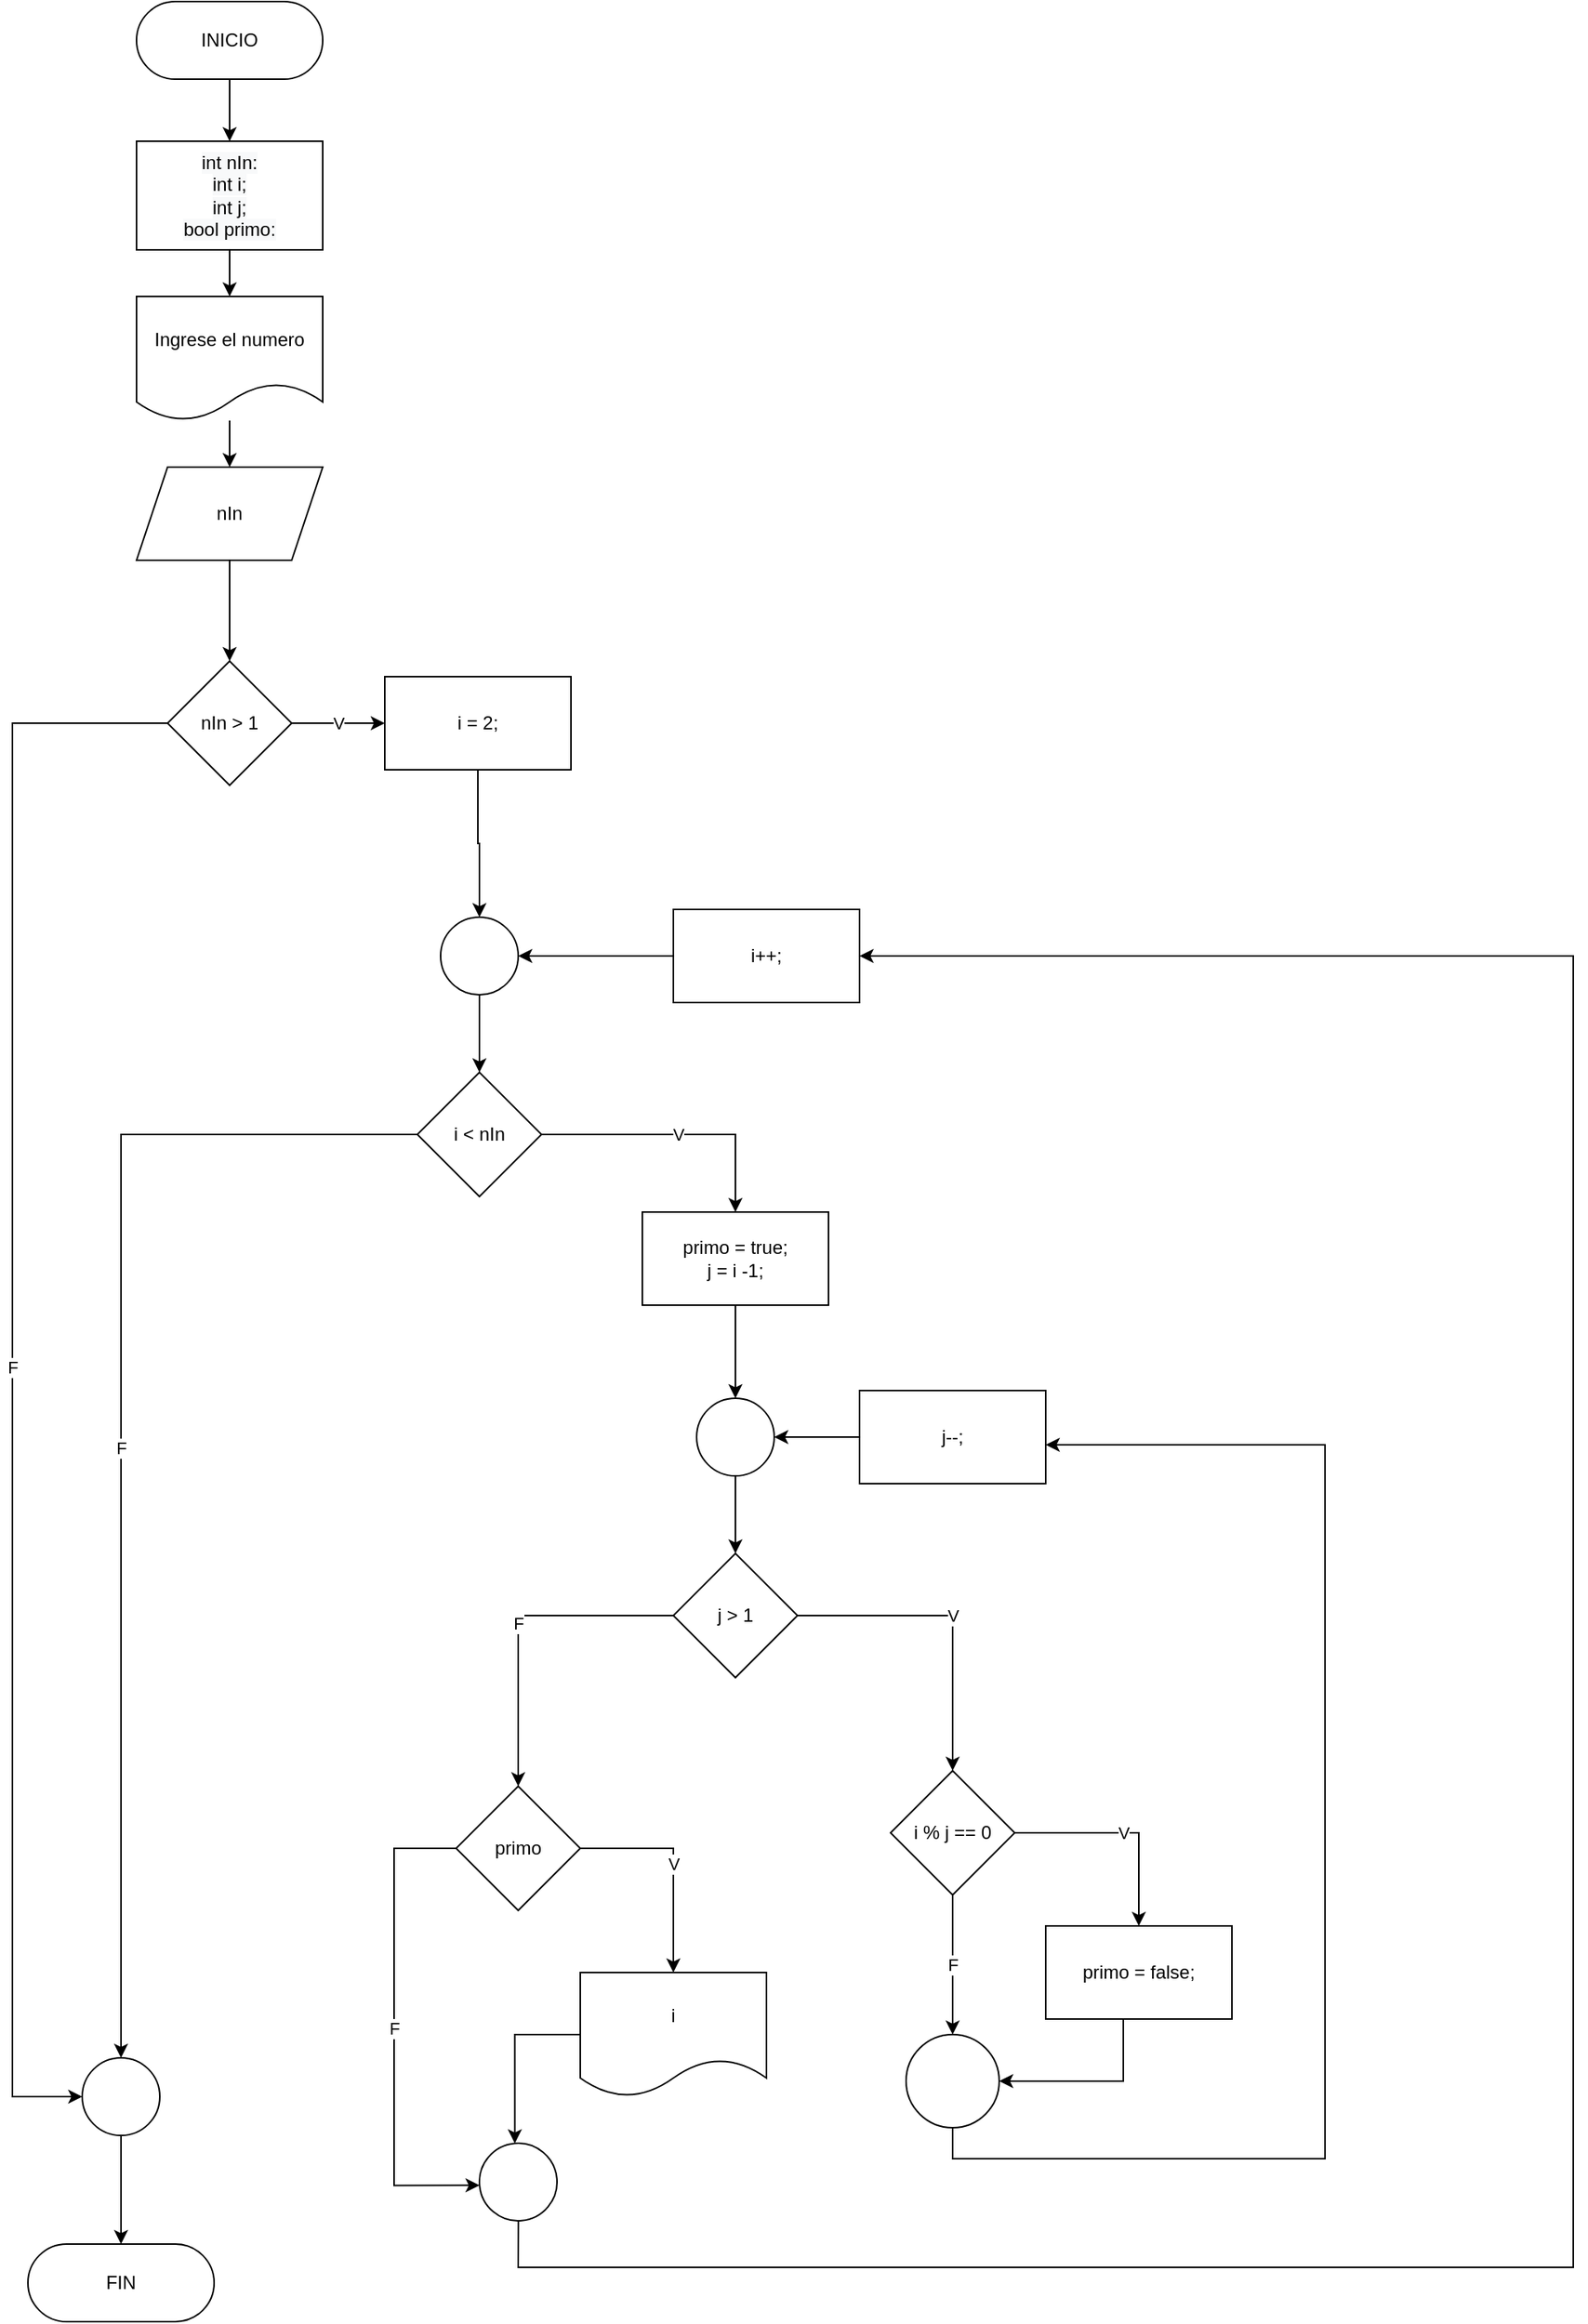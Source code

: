 <mxfile version="20.2.3" type="github">
  <diagram id="C5RBs43oDa-KdzZeNtuy" name="Page-1">
    <mxGraphModel dx="911" dy="2138" grid="1" gridSize="10" guides="1" tooltips="1" connect="1" arrows="1" fold="1" page="1" pageScale="1" pageWidth="827" pageHeight="1169" math="0" shadow="0">
      <root>
        <mxCell id="WIyWlLk6GJQsqaUBKTNV-0" />
        <mxCell id="WIyWlLk6GJQsqaUBKTNV-1" parent="WIyWlLk6GJQsqaUBKTNV-0" />
        <mxCell id="NQxivJpAGzLJCrJvYaJI-0" style="edgeStyle=orthogonalEdgeStyle;rounded=0;orthogonalLoop=1;jettySize=auto;html=1;" edge="1" parent="WIyWlLk6GJQsqaUBKTNV-1" source="NQxivJpAGzLJCrJvYaJI-1" target="NQxivJpAGzLJCrJvYaJI-6">
          <mxGeometry relative="1" as="geometry" />
        </mxCell>
        <mxCell id="NQxivJpAGzLJCrJvYaJI-1" value="INICIO" style="rounded=1;whiteSpace=wrap;html=1;arcSize=50;" vertex="1" parent="WIyWlLk6GJQsqaUBKTNV-1">
          <mxGeometry x="1000" y="-1155" width="120" height="50" as="geometry" />
        </mxCell>
        <mxCell id="NQxivJpAGzLJCrJvYaJI-3" style="edgeStyle=orthogonalEdgeStyle;rounded=0;orthogonalLoop=1;jettySize=auto;html=1;" edge="1" parent="WIyWlLk6GJQsqaUBKTNV-1" source="NQxivJpAGzLJCrJvYaJI-4" target="NQxivJpAGzLJCrJvYaJI-11">
          <mxGeometry relative="1" as="geometry" />
        </mxCell>
        <mxCell id="NQxivJpAGzLJCrJvYaJI-4" value="Ingrese el numero" style="shape=document;whiteSpace=wrap;html=1;boundedLbl=1;" vertex="1" parent="WIyWlLk6GJQsqaUBKTNV-1">
          <mxGeometry x="1000" y="-965" width="120" height="80" as="geometry" />
        </mxCell>
        <mxCell id="NQxivJpAGzLJCrJvYaJI-5" style="edgeStyle=orthogonalEdgeStyle;rounded=0;orthogonalLoop=1;jettySize=auto;html=1;" edge="1" parent="WIyWlLk6GJQsqaUBKTNV-1" source="NQxivJpAGzLJCrJvYaJI-6" target="NQxivJpAGzLJCrJvYaJI-4">
          <mxGeometry relative="1" as="geometry" />
        </mxCell>
        <mxCell id="NQxivJpAGzLJCrJvYaJI-6" value="&lt;span style=&quot;color: rgb(0, 0, 0); font-family: Helvetica; font-size: 12px; font-style: normal; font-variant-ligatures: normal; font-variant-caps: normal; font-weight: 400; letter-spacing: normal; orphans: 2; text-align: center; text-indent: 0px; text-transform: none; widows: 2; word-spacing: 0px; -webkit-text-stroke-width: 0px; background-color: rgb(248, 249, 250); text-decoration-thickness: initial; text-decoration-style: initial; text-decoration-color: initial; float: none; display: inline !important;&quot;&gt;int nIn:&lt;/span&gt;&lt;br style=&quot;color: rgb(0, 0, 0); font-family: Helvetica; font-size: 12px; font-style: normal; font-variant-ligatures: normal; font-variant-caps: normal; font-weight: 400; letter-spacing: normal; orphans: 2; text-align: center; text-indent: 0px; text-transform: none; widows: 2; word-spacing: 0px; -webkit-text-stroke-width: 0px; background-color: rgb(248, 249, 250); text-decoration-thickness: initial; text-decoration-style: initial; text-decoration-color: initial;&quot;&gt;&lt;span style=&quot;color: rgb(0, 0, 0); font-family: Helvetica; font-size: 12px; font-style: normal; font-variant-ligatures: normal; font-variant-caps: normal; font-weight: 400; letter-spacing: normal; orphans: 2; text-align: center; text-indent: 0px; text-transform: none; widows: 2; word-spacing: 0px; -webkit-text-stroke-width: 0px; background-color: rgb(248, 249, 250); text-decoration-thickness: initial; text-decoration-style: initial; text-decoration-color: initial; float: none; display: inline !important;&quot;&gt;int i;&lt;/span&gt;&lt;span style=&quot;color: rgb(0, 0, 0); font-family: Helvetica; font-size: 12px; font-style: normal; font-variant-ligatures: normal; font-variant-caps: normal; font-weight: 400; letter-spacing: normal; orphans: 2; text-align: center; text-indent: 0px; text-transform: none; widows: 2; word-spacing: 0px; -webkit-text-stroke-width: 0px; background-color: rgb(248, 249, 250); text-decoration-thickness: initial; text-decoration-style: initial; text-decoration-color: initial; float: none; display: inline !important;&quot;&gt;&lt;br&gt;int j;&lt;br&gt;bool primo:&lt;br&gt;&lt;/span&gt;" style="rounded=0;whiteSpace=wrap;html=1;" vertex="1" parent="WIyWlLk6GJQsqaUBKTNV-1">
          <mxGeometry x="1000" y="-1065" width="120" height="70" as="geometry" />
        </mxCell>
        <mxCell id="NQxivJpAGzLJCrJvYaJI-10" style="edgeStyle=orthogonalEdgeStyle;rounded=0;orthogonalLoop=1;jettySize=auto;html=1;entryX=0.5;entryY=0;entryDx=0;entryDy=0;" edge="1" parent="WIyWlLk6GJQsqaUBKTNV-1" source="NQxivJpAGzLJCrJvYaJI-11" target="NQxivJpAGzLJCrJvYaJI-50">
          <mxGeometry relative="1" as="geometry">
            <mxPoint x="1060" y="-735.0" as="targetPoint" />
          </mxGeometry>
        </mxCell>
        <mxCell id="NQxivJpAGzLJCrJvYaJI-11" value="nIn" style="shape=parallelogram;perimeter=parallelogramPerimeter;whiteSpace=wrap;html=1;fixedSize=1;" vertex="1" parent="WIyWlLk6GJQsqaUBKTNV-1">
          <mxGeometry x="1000" y="-855" width="120" height="60" as="geometry" />
        </mxCell>
        <mxCell id="NQxivJpAGzLJCrJvYaJI-55" value="V" style="edgeStyle=orthogonalEdgeStyle;rounded=0;orthogonalLoop=1;jettySize=auto;html=1;" edge="1" parent="WIyWlLk6GJQsqaUBKTNV-1" source="NQxivJpAGzLJCrJvYaJI-50" target="NQxivJpAGzLJCrJvYaJI-54">
          <mxGeometry relative="1" as="geometry" />
        </mxCell>
        <mxCell id="NQxivJpAGzLJCrJvYaJI-95" value="F" style="edgeStyle=orthogonalEdgeStyle;rounded=0;orthogonalLoop=1;jettySize=auto;html=1;entryX=0;entryY=0.5;entryDx=0;entryDy=0;" edge="1" parent="WIyWlLk6GJQsqaUBKTNV-1" source="NQxivJpAGzLJCrJvYaJI-50" target="NQxivJpAGzLJCrJvYaJI-92">
          <mxGeometry relative="1" as="geometry">
            <Array as="points">
              <mxPoint x="920" y="-690" />
              <mxPoint x="920" y="195" />
            </Array>
          </mxGeometry>
        </mxCell>
        <mxCell id="NQxivJpAGzLJCrJvYaJI-50" value="nIn &amp;gt; 1" style="rhombus;whiteSpace=wrap;html=1;" vertex="1" parent="WIyWlLk6GJQsqaUBKTNV-1">
          <mxGeometry x="1020" y="-730" width="80" height="80" as="geometry" />
        </mxCell>
        <mxCell id="NQxivJpAGzLJCrJvYaJI-56" style="edgeStyle=orthogonalEdgeStyle;rounded=0;orthogonalLoop=1;jettySize=auto;html=1;entryX=0.5;entryY=0;entryDx=0;entryDy=0;" edge="1" parent="WIyWlLk6GJQsqaUBKTNV-1" source="NQxivJpAGzLJCrJvYaJI-54" target="NQxivJpAGzLJCrJvYaJI-57">
          <mxGeometry relative="1" as="geometry">
            <mxPoint x="1390" y="-560" as="targetPoint" />
          </mxGeometry>
        </mxCell>
        <mxCell id="NQxivJpAGzLJCrJvYaJI-54" value="i = 2;" style="whiteSpace=wrap;html=1;" vertex="1" parent="WIyWlLk6GJQsqaUBKTNV-1">
          <mxGeometry x="1160" y="-720" width="120" height="60" as="geometry" />
        </mxCell>
        <mxCell id="NQxivJpAGzLJCrJvYaJI-59" style="edgeStyle=orthogonalEdgeStyle;rounded=0;orthogonalLoop=1;jettySize=auto;html=1;entryX=0.5;entryY=0;entryDx=0;entryDy=0;" edge="1" parent="WIyWlLk6GJQsqaUBKTNV-1" source="NQxivJpAGzLJCrJvYaJI-57" target="NQxivJpAGzLJCrJvYaJI-58">
          <mxGeometry relative="1" as="geometry" />
        </mxCell>
        <mxCell id="NQxivJpAGzLJCrJvYaJI-57" value="" style="ellipse;whiteSpace=wrap;html=1;aspect=fixed;" vertex="1" parent="WIyWlLk6GJQsqaUBKTNV-1">
          <mxGeometry x="1196" y="-565" width="50" height="50" as="geometry" />
        </mxCell>
        <mxCell id="NQxivJpAGzLJCrJvYaJI-63" value="V" style="edgeStyle=orthogonalEdgeStyle;rounded=0;orthogonalLoop=1;jettySize=auto;html=1;" edge="1" parent="WIyWlLk6GJQsqaUBKTNV-1" source="NQxivJpAGzLJCrJvYaJI-58" target="NQxivJpAGzLJCrJvYaJI-62">
          <mxGeometry relative="1" as="geometry" />
        </mxCell>
        <mxCell id="NQxivJpAGzLJCrJvYaJI-94" value="F" style="edgeStyle=orthogonalEdgeStyle;rounded=0;orthogonalLoop=1;jettySize=auto;html=1;entryX=0.5;entryY=0;entryDx=0;entryDy=0;" edge="1" parent="WIyWlLk6GJQsqaUBKTNV-1" source="NQxivJpAGzLJCrJvYaJI-58" target="NQxivJpAGzLJCrJvYaJI-92">
          <mxGeometry relative="1" as="geometry" />
        </mxCell>
        <mxCell id="NQxivJpAGzLJCrJvYaJI-58" value="i &amp;lt; nIn" style="rhombus;whiteSpace=wrap;html=1;" vertex="1" parent="WIyWlLk6GJQsqaUBKTNV-1">
          <mxGeometry x="1181" y="-465" width="80" height="80" as="geometry" />
        </mxCell>
        <mxCell id="NQxivJpAGzLJCrJvYaJI-61" style="edgeStyle=orthogonalEdgeStyle;rounded=0;orthogonalLoop=1;jettySize=auto;html=1;entryX=1;entryY=0.5;entryDx=0;entryDy=0;" edge="1" parent="WIyWlLk6GJQsqaUBKTNV-1" source="NQxivJpAGzLJCrJvYaJI-60" target="NQxivJpAGzLJCrJvYaJI-57">
          <mxGeometry relative="1" as="geometry" />
        </mxCell>
        <mxCell id="NQxivJpAGzLJCrJvYaJI-60" value="i++;" style="rounded=0;whiteSpace=wrap;html=1;" vertex="1" parent="WIyWlLk6GJQsqaUBKTNV-1">
          <mxGeometry x="1346" y="-570" width="120" height="60" as="geometry" />
        </mxCell>
        <mxCell id="NQxivJpAGzLJCrJvYaJI-67" style="edgeStyle=orthogonalEdgeStyle;rounded=0;orthogonalLoop=1;jettySize=auto;html=1;entryX=0.5;entryY=0;entryDx=0;entryDy=0;" edge="1" parent="WIyWlLk6GJQsqaUBKTNV-1" source="NQxivJpAGzLJCrJvYaJI-62" target="NQxivJpAGzLJCrJvYaJI-66">
          <mxGeometry relative="1" as="geometry" />
        </mxCell>
        <mxCell id="NQxivJpAGzLJCrJvYaJI-62" value="primo = true;&lt;br&gt;j = i -1;" style="whiteSpace=wrap;html=1;" vertex="1" parent="WIyWlLk6GJQsqaUBKTNV-1">
          <mxGeometry x="1326" y="-375" width="120" height="60" as="geometry" />
        </mxCell>
        <mxCell id="NQxivJpAGzLJCrJvYaJI-71" value="V" style="edgeStyle=orthogonalEdgeStyle;rounded=0;orthogonalLoop=1;jettySize=auto;html=1;entryX=0.5;entryY=0;entryDx=0;entryDy=0;" edge="1" parent="WIyWlLk6GJQsqaUBKTNV-1" source="NQxivJpAGzLJCrJvYaJI-64" target="NQxivJpAGzLJCrJvYaJI-72">
          <mxGeometry relative="1" as="geometry">
            <mxPoint x="1526" y="-15" as="targetPoint" />
          </mxGeometry>
        </mxCell>
        <mxCell id="NQxivJpAGzLJCrJvYaJI-82" value="F" style="edgeStyle=orthogonalEdgeStyle;rounded=0;orthogonalLoop=1;jettySize=auto;html=1;entryX=0.5;entryY=0;entryDx=0;entryDy=0;" edge="1" parent="WIyWlLk6GJQsqaUBKTNV-1" source="NQxivJpAGzLJCrJvYaJI-64" target="NQxivJpAGzLJCrJvYaJI-83">
          <mxGeometry relative="1" as="geometry">
            <mxPoint x="1246" y="-15" as="targetPoint" />
          </mxGeometry>
        </mxCell>
        <mxCell id="NQxivJpAGzLJCrJvYaJI-64" value="j &amp;gt; 1" style="rhombus;whiteSpace=wrap;html=1;" vertex="1" parent="WIyWlLk6GJQsqaUBKTNV-1">
          <mxGeometry x="1346" y="-155" width="80" height="80" as="geometry" />
        </mxCell>
        <mxCell id="NQxivJpAGzLJCrJvYaJI-68" style="edgeStyle=orthogonalEdgeStyle;rounded=0;orthogonalLoop=1;jettySize=auto;html=1;entryX=0.5;entryY=0;entryDx=0;entryDy=0;" edge="1" parent="WIyWlLk6GJQsqaUBKTNV-1" source="NQxivJpAGzLJCrJvYaJI-66" target="NQxivJpAGzLJCrJvYaJI-64">
          <mxGeometry relative="1" as="geometry" />
        </mxCell>
        <mxCell id="NQxivJpAGzLJCrJvYaJI-66" value="" style="ellipse;whiteSpace=wrap;html=1;aspect=fixed;" vertex="1" parent="WIyWlLk6GJQsqaUBKTNV-1">
          <mxGeometry x="1361" y="-255" width="50" height="50" as="geometry" />
        </mxCell>
        <mxCell id="NQxivJpAGzLJCrJvYaJI-70" style="edgeStyle=orthogonalEdgeStyle;rounded=0;orthogonalLoop=1;jettySize=auto;html=1;" edge="1" parent="WIyWlLk6GJQsqaUBKTNV-1" source="NQxivJpAGzLJCrJvYaJI-69" target="NQxivJpAGzLJCrJvYaJI-66">
          <mxGeometry relative="1" as="geometry" />
        </mxCell>
        <mxCell id="NQxivJpAGzLJCrJvYaJI-69" value="j--;" style="rounded=0;whiteSpace=wrap;html=1;" vertex="1" parent="WIyWlLk6GJQsqaUBKTNV-1">
          <mxGeometry x="1466" y="-260" width="120" height="60" as="geometry" />
        </mxCell>
        <mxCell id="NQxivJpAGzLJCrJvYaJI-75" value="V" style="edgeStyle=orthogonalEdgeStyle;rounded=0;orthogonalLoop=1;jettySize=auto;html=1;" edge="1" parent="WIyWlLk6GJQsqaUBKTNV-1" source="NQxivJpAGzLJCrJvYaJI-72" target="NQxivJpAGzLJCrJvYaJI-74">
          <mxGeometry relative="1" as="geometry" />
        </mxCell>
        <mxCell id="NQxivJpAGzLJCrJvYaJI-80" value="F" style="edgeStyle=orthogonalEdgeStyle;rounded=0;orthogonalLoop=1;jettySize=auto;html=1;" edge="1" parent="WIyWlLk6GJQsqaUBKTNV-1" source="NQxivJpAGzLJCrJvYaJI-72" target="NQxivJpAGzLJCrJvYaJI-78">
          <mxGeometry relative="1" as="geometry" />
        </mxCell>
        <mxCell id="NQxivJpAGzLJCrJvYaJI-72" value="i % j == 0" style="rhombus;whiteSpace=wrap;html=1;" vertex="1" parent="WIyWlLk6GJQsqaUBKTNV-1">
          <mxGeometry x="1486" y="-15" width="80" height="80" as="geometry" />
        </mxCell>
        <mxCell id="NQxivJpAGzLJCrJvYaJI-79" style="edgeStyle=orthogonalEdgeStyle;rounded=0;orthogonalLoop=1;jettySize=auto;html=1;entryX=1;entryY=0.5;entryDx=0;entryDy=0;" edge="1" parent="WIyWlLk6GJQsqaUBKTNV-1" source="NQxivJpAGzLJCrJvYaJI-74" target="NQxivJpAGzLJCrJvYaJI-78">
          <mxGeometry relative="1" as="geometry">
            <Array as="points">
              <mxPoint x="1636" y="185" />
            </Array>
          </mxGeometry>
        </mxCell>
        <mxCell id="NQxivJpAGzLJCrJvYaJI-74" value="primo = false;" style="whiteSpace=wrap;html=1;" vertex="1" parent="WIyWlLk6GJQsqaUBKTNV-1">
          <mxGeometry x="1586" y="85" width="120" height="60" as="geometry" />
        </mxCell>
        <mxCell id="NQxivJpAGzLJCrJvYaJI-81" style="edgeStyle=orthogonalEdgeStyle;rounded=0;orthogonalLoop=1;jettySize=auto;html=1;" edge="1" parent="WIyWlLk6GJQsqaUBKTNV-1" source="NQxivJpAGzLJCrJvYaJI-78">
          <mxGeometry relative="1" as="geometry">
            <mxPoint x="1586" y="-225" as="targetPoint" />
            <Array as="points">
              <mxPoint x="1526" y="235" />
              <mxPoint x="1766" y="235" />
              <mxPoint x="1766" y="-225" />
              <mxPoint x="1586" y="-225" />
            </Array>
          </mxGeometry>
        </mxCell>
        <mxCell id="NQxivJpAGzLJCrJvYaJI-78" value="" style="ellipse;whiteSpace=wrap;html=1;aspect=fixed;" vertex="1" parent="WIyWlLk6GJQsqaUBKTNV-1">
          <mxGeometry x="1496" y="155" width="60" height="60" as="geometry" />
        </mxCell>
        <mxCell id="NQxivJpAGzLJCrJvYaJI-85" value="V" style="edgeStyle=orthogonalEdgeStyle;rounded=0;orthogonalLoop=1;jettySize=auto;html=1;entryX=0.5;entryY=0;entryDx=0;entryDy=0;" edge="1" parent="WIyWlLk6GJQsqaUBKTNV-1" source="NQxivJpAGzLJCrJvYaJI-83" target="NQxivJpAGzLJCrJvYaJI-84">
          <mxGeometry relative="1" as="geometry">
            <Array as="points">
              <mxPoint x="1346" y="35" />
            </Array>
          </mxGeometry>
        </mxCell>
        <mxCell id="NQxivJpAGzLJCrJvYaJI-89" value="F" style="edgeStyle=orthogonalEdgeStyle;rounded=0;orthogonalLoop=1;jettySize=auto;html=1;entryX=0;entryY=0.5;entryDx=0;entryDy=0;" edge="1" parent="WIyWlLk6GJQsqaUBKTNV-1" source="NQxivJpAGzLJCrJvYaJI-83" target="NQxivJpAGzLJCrJvYaJI-87">
          <mxGeometry relative="1" as="geometry">
            <Array as="points">
              <mxPoint x="1166" y="35" />
              <mxPoint x="1166" y="252" />
            </Array>
          </mxGeometry>
        </mxCell>
        <mxCell id="NQxivJpAGzLJCrJvYaJI-83" value="primo" style="rhombus;whiteSpace=wrap;html=1;" vertex="1" parent="WIyWlLk6GJQsqaUBKTNV-1">
          <mxGeometry x="1206" y="-5" width="80" height="80" as="geometry" />
        </mxCell>
        <mxCell id="NQxivJpAGzLJCrJvYaJI-88" style="edgeStyle=orthogonalEdgeStyle;rounded=0;orthogonalLoop=1;jettySize=auto;html=1;entryX=0.5;entryY=0;entryDx=0;entryDy=0;" edge="1" parent="WIyWlLk6GJQsqaUBKTNV-1" source="NQxivJpAGzLJCrJvYaJI-84" target="NQxivJpAGzLJCrJvYaJI-87">
          <mxGeometry relative="1" as="geometry" />
        </mxCell>
        <mxCell id="NQxivJpAGzLJCrJvYaJI-84" value="i" style="shape=document;whiteSpace=wrap;html=1;boundedLbl=1;" vertex="1" parent="WIyWlLk6GJQsqaUBKTNV-1">
          <mxGeometry x="1286" y="115" width="120" height="80" as="geometry" />
        </mxCell>
        <mxCell id="NQxivJpAGzLJCrJvYaJI-90" style="edgeStyle=orthogonalEdgeStyle;rounded=0;orthogonalLoop=1;jettySize=auto;html=1;entryX=1;entryY=0.5;entryDx=0;entryDy=0;" edge="1" parent="WIyWlLk6GJQsqaUBKTNV-1" source="NQxivJpAGzLJCrJvYaJI-87" target="NQxivJpAGzLJCrJvYaJI-60">
          <mxGeometry relative="1" as="geometry">
            <Array as="points">
              <mxPoint x="1246" y="305" />
              <mxPoint x="1926" y="305" />
              <mxPoint x="1926" y="-540" />
            </Array>
          </mxGeometry>
        </mxCell>
        <mxCell id="NQxivJpAGzLJCrJvYaJI-87" value="" style="ellipse;whiteSpace=wrap;html=1;aspect=fixed;rotation=-5;" vertex="1" parent="WIyWlLk6GJQsqaUBKTNV-1">
          <mxGeometry x="1221" y="225" width="50" height="50" as="geometry" />
        </mxCell>
        <mxCell id="NQxivJpAGzLJCrJvYaJI-91" value="FIN" style="rounded=1;whiteSpace=wrap;html=1;arcSize=50;" vertex="1" parent="WIyWlLk6GJQsqaUBKTNV-1">
          <mxGeometry x="930" y="290" width="120" height="50" as="geometry" />
        </mxCell>
        <mxCell id="NQxivJpAGzLJCrJvYaJI-93" style="edgeStyle=orthogonalEdgeStyle;rounded=0;orthogonalLoop=1;jettySize=auto;html=1;" edge="1" parent="WIyWlLk6GJQsqaUBKTNV-1" source="NQxivJpAGzLJCrJvYaJI-92" target="NQxivJpAGzLJCrJvYaJI-91">
          <mxGeometry relative="1" as="geometry" />
        </mxCell>
        <mxCell id="NQxivJpAGzLJCrJvYaJI-92" value="" style="ellipse;whiteSpace=wrap;html=1;aspect=fixed;" vertex="1" parent="WIyWlLk6GJQsqaUBKTNV-1">
          <mxGeometry x="965" y="170" width="50" height="50" as="geometry" />
        </mxCell>
      </root>
    </mxGraphModel>
  </diagram>
</mxfile>
